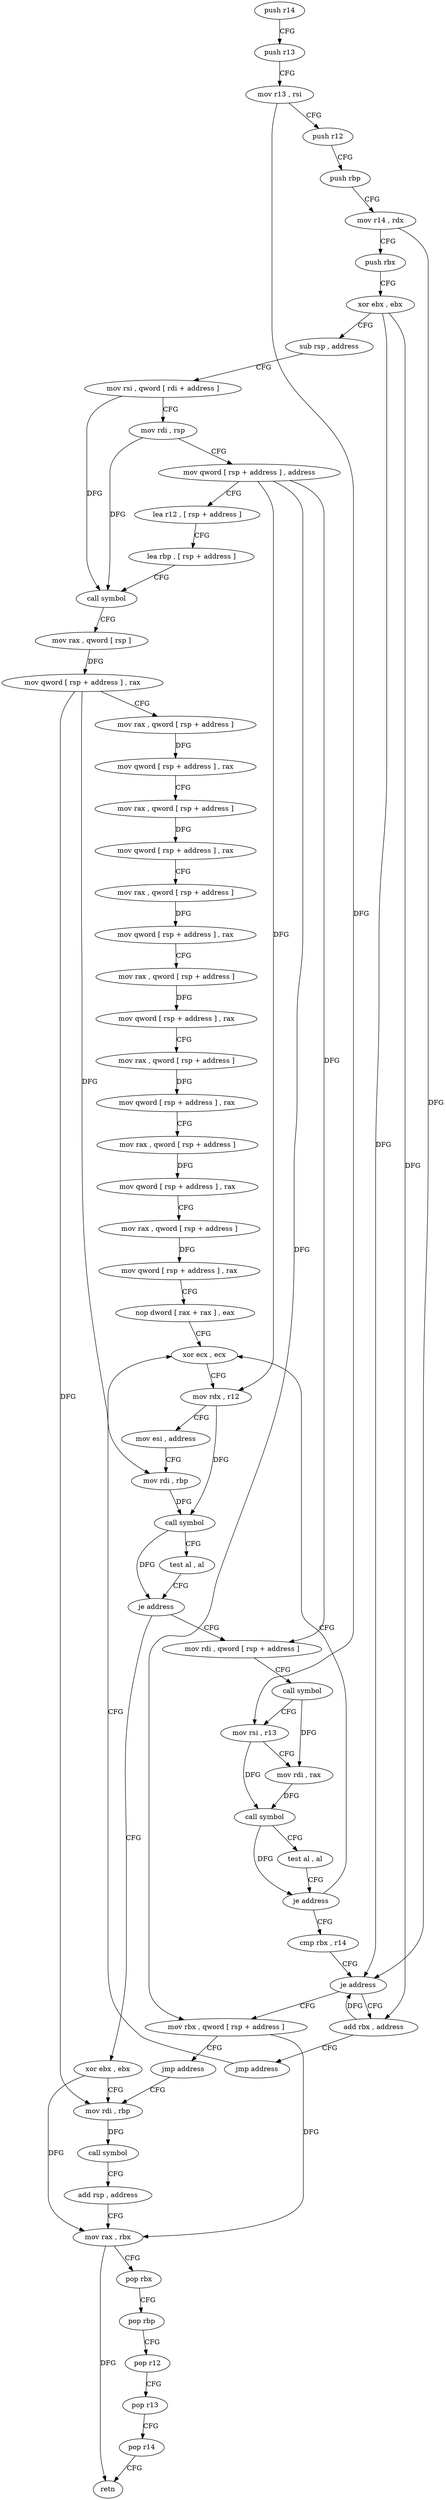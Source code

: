 digraph "func" {
"85664" [label = "push r14" ]
"85666" [label = "push r13" ]
"85668" [label = "mov r13 , rsi" ]
"85671" [label = "push r12" ]
"85673" [label = "push rbp" ]
"85674" [label = "mov r14 , rdx" ]
"85677" [label = "push rbx" ]
"85678" [label = "xor ebx , ebx" ]
"85680" [label = "sub rsp , address" ]
"85687" [label = "mov rsi , qword [ rdi + address ]" ]
"85691" [label = "mov rdi , rsp" ]
"85694" [label = "mov qword [ rsp + address ] , address" ]
"85703" [label = "lea r12 , [ rsp + address ]" ]
"85708" [label = "lea rbp , [ rsp + address ]" ]
"85713" [label = "call symbol" ]
"85718" [label = "mov rax , qword [ rsp ]" ]
"85722" [label = "mov qword [ rsp + address ] , rax" ]
"85727" [label = "mov rax , qword [ rsp + address ]" ]
"85732" [label = "mov qword [ rsp + address ] , rax" ]
"85737" [label = "mov rax , qword [ rsp + address ]" ]
"85742" [label = "mov qword [ rsp + address ] , rax" ]
"85747" [label = "mov rax , qword [ rsp + address ]" ]
"85752" [label = "mov qword [ rsp + address ] , rax" ]
"85757" [label = "mov rax , qword [ rsp + address ]" ]
"85762" [label = "mov qword [ rsp + address ] , rax" ]
"85767" [label = "mov rax , qword [ rsp + address ]" ]
"85772" [label = "mov qword [ rsp + address ] , rax" ]
"85777" [label = "mov rax , qword [ rsp + address ]" ]
"85782" [label = "mov qword [ rsp + address ] , rax" ]
"85790" [label = "mov rax , qword [ rsp + address ]" ]
"85795" [label = "mov qword [ rsp + address ] , rax" ]
"85803" [label = "nop dword [ rax + rax ] , eax" ]
"85808" [label = "xor ecx , ecx" ]
"85872" [label = "xor ebx , ebx" ]
"85874" [label = "mov rdi , rbp" ]
"85830" [label = "mov rdi , qword [ rsp + address ]" ]
"85835" [label = "call symbol" ]
"85840" [label = "mov rsi , r13" ]
"85843" [label = "mov rdi , rax" ]
"85846" [label = "call symbol" ]
"85851" [label = "test al , al" ]
"85853" [label = "je address" ]
"85855" [label = "cmp rbx , r14" ]
"85810" [label = "mov rdx , r12" ]
"85813" [label = "mov esi , address" ]
"85818" [label = "mov rdi , rbp" ]
"85821" [label = "call symbol" ]
"85826" [label = "test al , al" ]
"85828" [label = "je address" ]
"85858" [label = "je address" ]
"85904" [label = "mov rbx , qword [ rsp + address ]" ]
"85860" [label = "add rbx , address" ]
"85909" [label = "jmp address" ]
"85864" [label = "jmp address" ]
"85877" [label = "call symbol" ]
"85882" [label = "add rsp , address" ]
"85889" [label = "mov rax , rbx" ]
"85892" [label = "pop rbx" ]
"85893" [label = "pop rbp" ]
"85894" [label = "pop r12" ]
"85896" [label = "pop r13" ]
"85898" [label = "pop r14" ]
"85900" [label = "retn" ]
"85664" -> "85666" [ label = "CFG" ]
"85666" -> "85668" [ label = "CFG" ]
"85668" -> "85671" [ label = "CFG" ]
"85668" -> "85840" [ label = "DFG" ]
"85671" -> "85673" [ label = "CFG" ]
"85673" -> "85674" [ label = "CFG" ]
"85674" -> "85677" [ label = "CFG" ]
"85674" -> "85858" [ label = "DFG" ]
"85677" -> "85678" [ label = "CFG" ]
"85678" -> "85680" [ label = "CFG" ]
"85678" -> "85858" [ label = "DFG" ]
"85678" -> "85860" [ label = "DFG" ]
"85680" -> "85687" [ label = "CFG" ]
"85687" -> "85691" [ label = "CFG" ]
"85687" -> "85713" [ label = "DFG" ]
"85691" -> "85694" [ label = "CFG" ]
"85691" -> "85713" [ label = "DFG" ]
"85694" -> "85703" [ label = "CFG" ]
"85694" -> "85830" [ label = "DFG" ]
"85694" -> "85904" [ label = "DFG" ]
"85694" -> "85810" [ label = "DFG" ]
"85703" -> "85708" [ label = "CFG" ]
"85708" -> "85713" [ label = "CFG" ]
"85713" -> "85718" [ label = "CFG" ]
"85718" -> "85722" [ label = "DFG" ]
"85722" -> "85727" [ label = "CFG" ]
"85722" -> "85818" [ label = "DFG" ]
"85722" -> "85874" [ label = "DFG" ]
"85727" -> "85732" [ label = "DFG" ]
"85732" -> "85737" [ label = "CFG" ]
"85737" -> "85742" [ label = "DFG" ]
"85742" -> "85747" [ label = "CFG" ]
"85747" -> "85752" [ label = "DFG" ]
"85752" -> "85757" [ label = "CFG" ]
"85757" -> "85762" [ label = "DFG" ]
"85762" -> "85767" [ label = "CFG" ]
"85767" -> "85772" [ label = "DFG" ]
"85772" -> "85777" [ label = "CFG" ]
"85777" -> "85782" [ label = "DFG" ]
"85782" -> "85790" [ label = "CFG" ]
"85790" -> "85795" [ label = "DFG" ]
"85795" -> "85803" [ label = "CFG" ]
"85803" -> "85808" [ label = "CFG" ]
"85808" -> "85810" [ label = "CFG" ]
"85872" -> "85874" [ label = "CFG" ]
"85872" -> "85889" [ label = "DFG" ]
"85874" -> "85877" [ label = "DFG" ]
"85830" -> "85835" [ label = "CFG" ]
"85835" -> "85840" [ label = "CFG" ]
"85835" -> "85843" [ label = "DFG" ]
"85840" -> "85843" [ label = "CFG" ]
"85840" -> "85846" [ label = "DFG" ]
"85843" -> "85846" [ label = "DFG" ]
"85846" -> "85851" [ label = "CFG" ]
"85846" -> "85853" [ label = "DFG" ]
"85851" -> "85853" [ label = "CFG" ]
"85853" -> "85808" [ label = "CFG" ]
"85853" -> "85855" [ label = "CFG" ]
"85855" -> "85858" [ label = "CFG" ]
"85810" -> "85813" [ label = "CFG" ]
"85810" -> "85821" [ label = "DFG" ]
"85813" -> "85818" [ label = "CFG" ]
"85818" -> "85821" [ label = "DFG" ]
"85821" -> "85826" [ label = "CFG" ]
"85821" -> "85828" [ label = "DFG" ]
"85826" -> "85828" [ label = "CFG" ]
"85828" -> "85872" [ label = "CFG" ]
"85828" -> "85830" [ label = "CFG" ]
"85858" -> "85904" [ label = "CFG" ]
"85858" -> "85860" [ label = "CFG" ]
"85904" -> "85909" [ label = "CFG" ]
"85904" -> "85889" [ label = "DFG" ]
"85860" -> "85864" [ label = "CFG" ]
"85860" -> "85858" [ label = "DFG" ]
"85909" -> "85874" [ label = "CFG" ]
"85864" -> "85808" [ label = "CFG" ]
"85877" -> "85882" [ label = "CFG" ]
"85882" -> "85889" [ label = "CFG" ]
"85889" -> "85892" [ label = "CFG" ]
"85889" -> "85900" [ label = "DFG" ]
"85892" -> "85893" [ label = "CFG" ]
"85893" -> "85894" [ label = "CFG" ]
"85894" -> "85896" [ label = "CFG" ]
"85896" -> "85898" [ label = "CFG" ]
"85898" -> "85900" [ label = "CFG" ]
}
